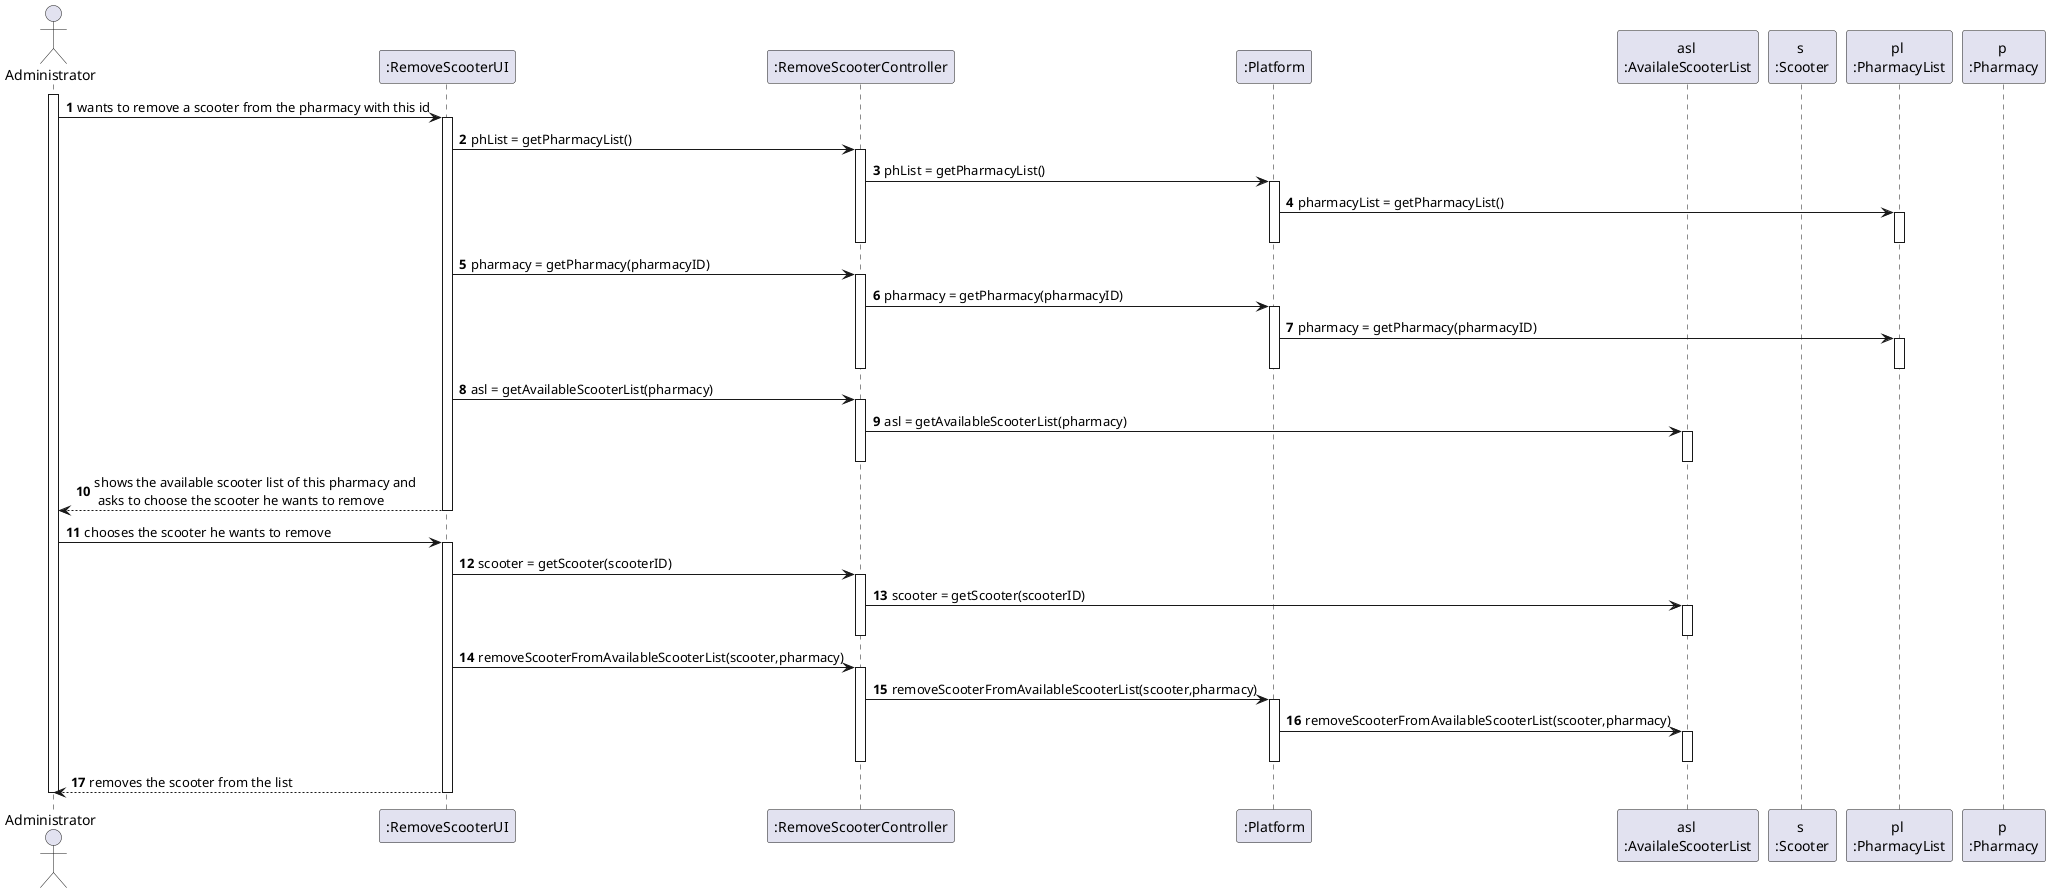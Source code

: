 @startuml
autonumber

actor "Administrator" as ADM
participant ":RemoveScooterUI" as UI
participant ":RemoveScooterController" as CTRL
participant ":Platform" as PLAT
participant "asl \n:AvailaleScooterList" as ASL
participant "s \n:Scooter" as S
participant "pl \n:PharmacyList" as PL
participant "p \n:Pharmacy" as P

activate ADM
ADM -> UI :   wants to remove a scooter from the pharmacy with this id
activate UI
UI -> CTRL : phList = getPharmacyList()
activate CTRL
CTRL -> PLAT : phList = getPharmacyList()
activate PLAT
PLAT -> PL : pharmacyList = getPharmacyList()
activate PL
deactivate PL
deactivate PLAT
deactivate CTRL
UI -> CTRL : pharmacy = getPharmacy(pharmacyID)
activate CTRL
CTRL -> PLAT : pharmacy = getPharmacy(pharmacyID)
activate PLAT
PLAT -> PL : pharmacy = getPharmacy(pharmacyID)
activate PL
deactivate PL
deactivate PLAT
deactivate CTRL
UI -> CTRL : asl = getAvailableScooterList(pharmacy)
activate CTRL
CTRL -> ASL : asl = getAvailableScooterList(pharmacy)
activate ASL
deactivate ASL
deactivate CTRL
UI --> ADM : shows the available scooter list of this pharmacy and\n asks to choose the scooter he wants to remove
deactivate UI
ADM -> UI :  chooses the scooter he wants to remove
activate UI
UI -> CTRL : scooter = getScooter(scooterID)
activate CTRL
CTRL -> ASL : scooter = getScooter(scooterID)
activate ASL
deactivate ASL
deactivate CTRL
UI -> CTRL : removeScooterFromAvailableScooterList(scooter,pharmacy)
activate CTRL
CTRL -> PLAT : removeScooterFromAvailableScooterList(scooter,pharmacy)
activate PLAT
PLAT -> ASL : removeScooterFromAvailableScooterList(scooter,pharmacy)
activate ASL
deactivate ASL
deactivate PLAT
deactivate CTRL
UI --> ADM : removes the scooter from the list
deactivate UI
deactivate ADM


@enduml
